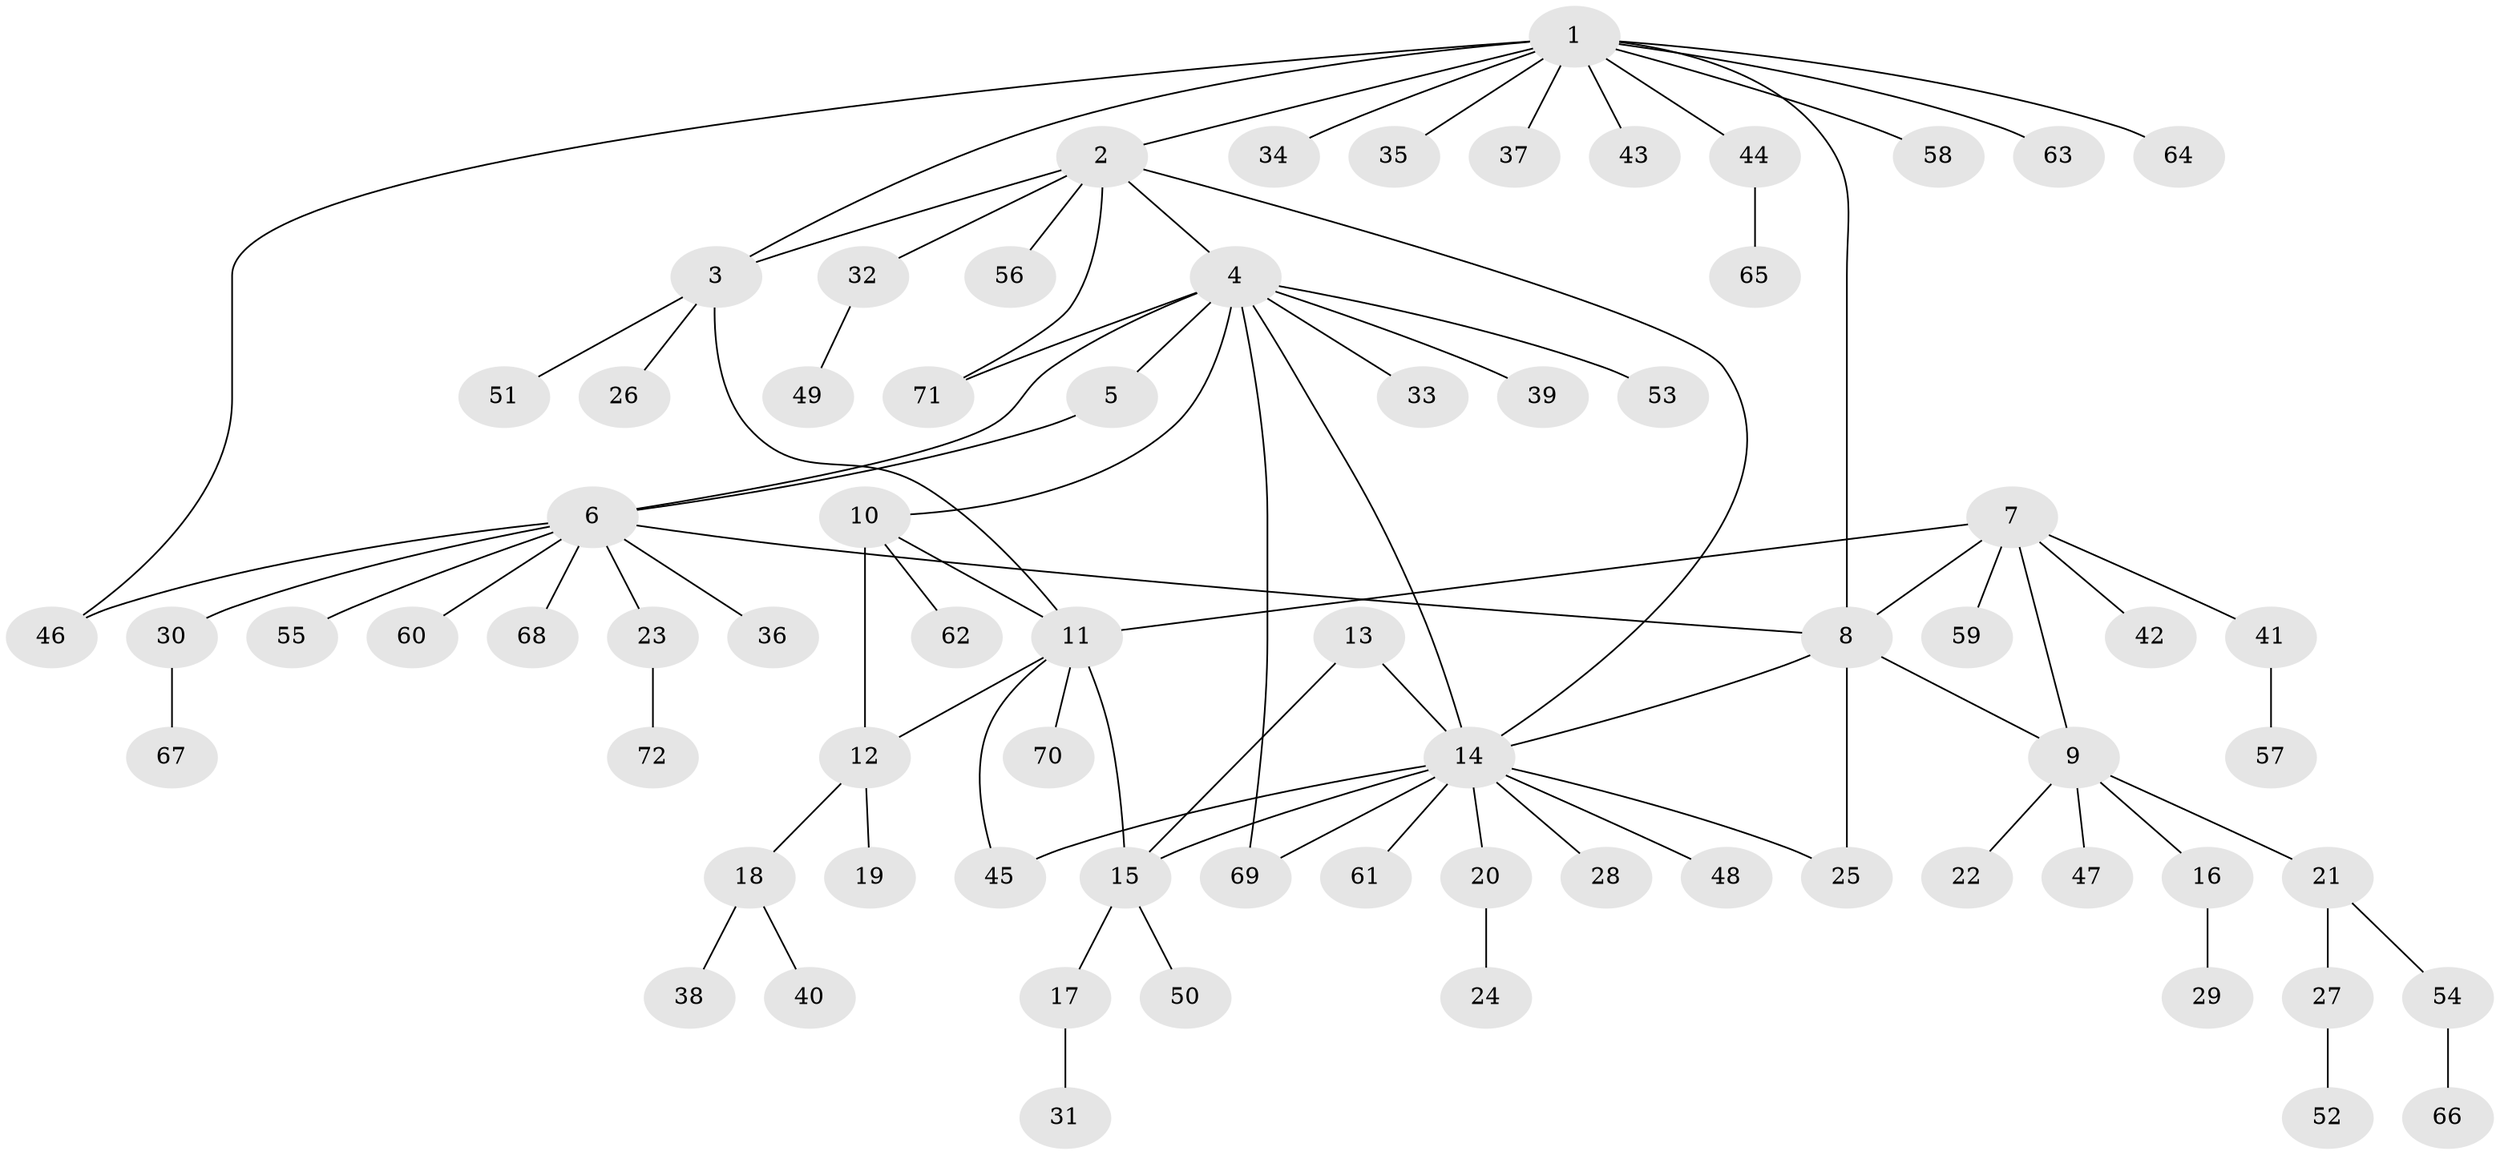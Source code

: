 // Generated by graph-tools (version 1.1) at 2025/02/03/09/25 03:02:53]
// undirected, 72 vertices, 87 edges
graph export_dot {
graph [start="1"]
  node [color=gray90,style=filled];
  1;
  2;
  3;
  4;
  5;
  6;
  7;
  8;
  9;
  10;
  11;
  12;
  13;
  14;
  15;
  16;
  17;
  18;
  19;
  20;
  21;
  22;
  23;
  24;
  25;
  26;
  27;
  28;
  29;
  30;
  31;
  32;
  33;
  34;
  35;
  36;
  37;
  38;
  39;
  40;
  41;
  42;
  43;
  44;
  45;
  46;
  47;
  48;
  49;
  50;
  51;
  52;
  53;
  54;
  55;
  56;
  57;
  58;
  59;
  60;
  61;
  62;
  63;
  64;
  65;
  66;
  67;
  68;
  69;
  70;
  71;
  72;
  1 -- 2;
  1 -- 3;
  1 -- 8;
  1 -- 34;
  1 -- 35;
  1 -- 37;
  1 -- 43;
  1 -- 44;
  1 -- 46;
  1 -- 58;
  1 -- 63;
  1 -- 64;
  2 -- 3;
  2 -- 4;
  2 -- 14;
  2 -- 32;
  2 -- 56;
  2 -- 71;
  3 -- 11;
  3 -- 26;
  3 -- 51;
  4 -- 5;
  4 -- 6;
  4 -- 10;
  4 -- 14;
  4 -- 33;
  4 -- 39;
  4 -- 53;
  4 -- 69;
  4 -- 71;
  5 -- 6;
  6 -- 8;
  6 -- 23;
  6 -- 30;
  6 -- 36;
  6 -- 46;
  6 -- 55;
  6 -- 60;
  6 -- 68;
  7 -- 8;
  7 -- 9;
  7 -- 11;
  7 -- 41;
  7 -- 42;
  7 -- 59;
  8 -- 9;
  8 -- 14;
  8 -- 25;
  9 -- 16;
  9 -- 21;
  9 -- 22;
  9 -- 47;
  10 -- 11;
  10 -- 12;
  10 -- 62;
  11 -- 12;
  11 -- 15;
  11 -- 45;
  11 -- 70;
  12 -- 18;
  12 -- 19;
  13 -- 14;
  13 -- 15;
  14 -- 15;
  14 -- 20;
  14 -- 25;
  14 -- 28;
  14 -- 45;
  14 -- 48;
  14 -- 61;
  14 -- 69;
  15 -- 17;
  15 -- 50;
  16 -- 29;
  17 -- 31;
  18 -- 38;
  18 -- 40;
  20 -- 24;
  21 -- 27;
  21 -- 54;
  23 -- 72;
  27 -- 52;
  30 -- 67;
  32 -- 49;
  41 -- 57;
  44 -- 65;
  54 -- 66;
}
